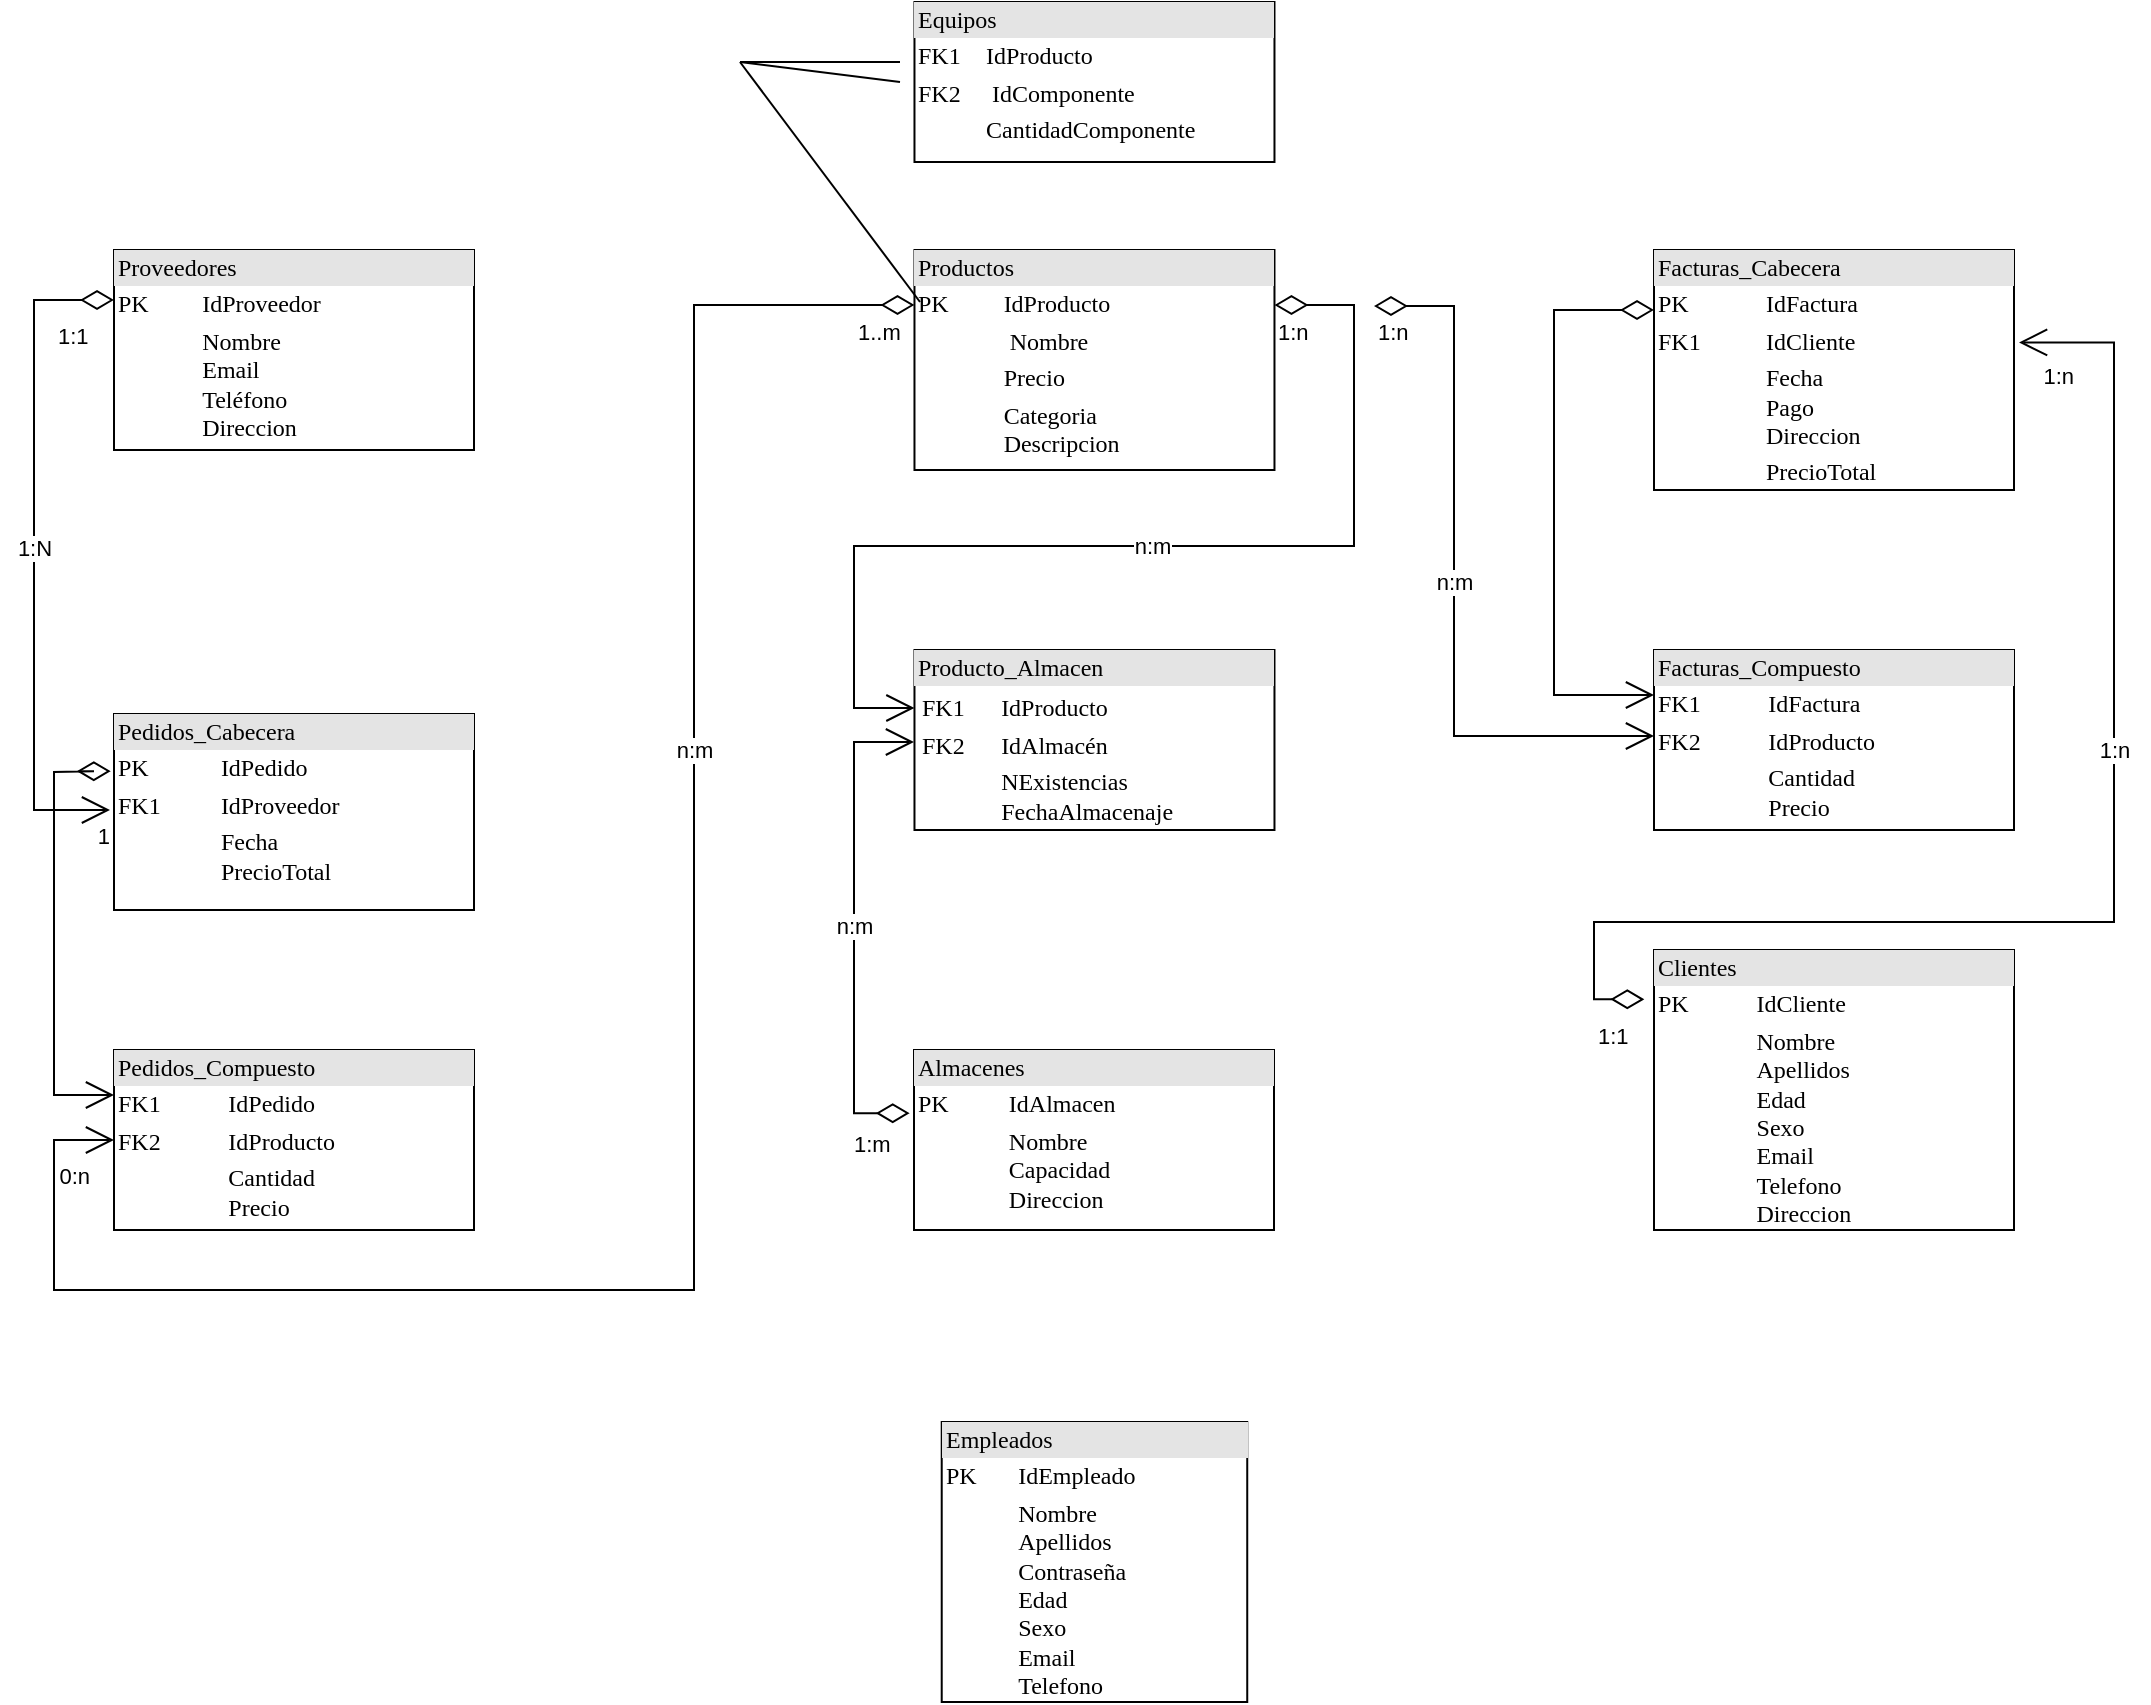 <mxfile version="22.0.6" type="github">
  <diagram name="Page-1" id="2ca16b54-16f6-2749-3443-fa8db7711227">
    <mxGraphModel dx="724" dy="374" grid="1" gridSize="10" guides="1" tooltips="1" connect="1" arrows="1" fold="1" page="1" pageScale="1" pageWidth="1654" pageHeight="1169" background="none" math="0" shadow="0">
      <root>
        <mxCell id="0" />
        <mxCell id="1" parent="0" />
        <mxCell id="2ed32ef02a7f4228-1" value="&lt;div style=&quot;box-sizing:border-box;width:100%;background:#e4e4e4;padding:2px;&quot;&gt;Proveedores&lt;/div&gt;&lt;table style=&quot;width:100%;font-size:1em;&quot; cellpadding=&quot;2&quot; cellspacing=&quot;0&quot;&gt;&lt;tbody&gt;&lt;tr&gt;&lt;td&gt;PK&lt;/td&gt;&lt;td&gt;IdProveedor&lt;/td&gt;&lt;/tr&gt;&lt;tr&gt;&lt;td&gt;&lt;br&gt;&lt;/td&gt;&lt;td&gt;Nombre&lt;br style=&quot;border-color: var(--border-color);&quot;&gt;Email&lt;br style=&quot;border-color: var(--border-color);&quot;&gt;Teléfono&lt;br style=&quot;border-color: var(--border-color);&quot;&gt;Direccion&lt;br&gt;&lt;/td&gt;&lt;/tr&gt;&lt;tr&gt;&lt;td&gt;&lt;/td&gt;&lt;td&gt;&lt;br&gt;&lt;br&gt;&lt;/td&gt;&lt;/tr&gt;&lt;/tbody&gt;&lt;/table&gt;" style="verticalAlign=top;align=left;overflow=fill;html=1;rounded=0;shadow=0;comic=0;labelBackgroundColor=none;strokeWidth=1;fontFamily=Verdana;fontSize=12" parent="1" vertex="1">
          <mxGeometry x="347" y="324" width="180" height="100" as="geometry" />
        </mxCell>
        <mxCell id="2ed32ef02a7f4228-2" value="&lt;div style=&quot;box-sizing: border-box ; width: 100% ; background: #e4e4e4 ; padding: 2px&quot;&gt;Facturas_Cabecera&lt;/div&gt;&lt;table style=&quot;width: 100% ; font-size: 1em&quot; cellpadding=&quot;2&quot; cellspacing=&quot;0&quot;&gt;&lt;tbody&gt;&lt;tr&gt;&lt;td&gt;PK&lt;/td&gt;&lt;td&gt;IdFactura&lt;/td&gt;&lt;/tr&gt;&lt;tr&gt;&lt;td&gt;FK1&lt;/td&gt;&lt;td&gt;IdCliente&lt;/td&gt;&lt;/tr&gt;&lt;tr&gt;&lt;td&gt;&lt;/td&gt;&lt;td&gt;Fecha&lt;br&gt;Pago&lt;br&gt;Direccion&lt;/td&gt;&lt;/tr&gt;&lt;tr&gt;&lt;td&gt;&lt;/td&gt;&lt;td&gt;PrecioTotal&lt;/td&gt;&lt;/tr&gt;&lt;/tbody&gt;&lt;/table&gt;" style="verticalAlign=top;align=left;overflow=fill;html=1;rounded=0;shadow=0;comic=0;labelBackgroundColor=none;strokeWidth=1;fontFamily=Verdana;fontSize=12" parent="1" vertex="1">
          <mxGeometry x="1117" y="324" width="180" height="120" as="geometry" />
        </mxCell>
        <mxCell id="2ed32ef02a7f4228-3" value="&lt;div style=&quot;box-sizing: border-box ; width: 100% ; background: #e4e4e4 ; padding: 2px&quot;&gt;Producto_Almacen&lt;/div&gt;&lt;table style=&quot;width: 100% ; font-size: 1em&quot; cellpadding=&quot;2&quot; cellspacing=&quot;0&quot;&gt;&lt;tbody&gt;&lt;tr&gt;&lt;td&gt;&lt;table style=&quot;border-color: var(--border-color); font-size: 1em; width: 180px;&quot; cellpadding=&quot;2&quot; cellspacing=&quot;0&quot;&gt;&lt;tbody style=&quot;border-color: var(--border-color);&quot;&gt;&lt;tr style=&quot;border-color: var(--border-color);&quot;&gt;&lt;td style=&quot;border-color: var(--border-color);&quot;&gt;FK1&lt;/td&gt;&lt;td style=&quot;border-color: var(--border-color);&quot;&gt;IdProducto&lt;/td&gt;&lt;/tr&gt;&lt;tr style=&quot;border-color: var(--border-color);&quot;&gt;&lt;td style=&quot;border-color: var(--border-color);&quot;&gt;FK2&lt;/td&gt;&lt;td style=&quot;border-color: var(--border-color);&quot;&gt;IdAlmacén&lt;/td&gt;&lt;/tr&gt;&lt;tr style=&quot;border-color: var(--border-color);&quot;&gt;&lt;td style=&quot;border-color: var(--border-color);&quot;&gt;&lt;br style=&quot;border-color: var(--border-color);&quot;&gt;&lt;/td&gt;&lt;td style=&quot;border-color: var(--border-color);&quot;&gt;NExistencias&lt;br style=&quot;border-color: var(--border-color);&quot;&gt;FechaAlmacenaje&lt;/td&gt;&lt;/tr&gt;&lt;/tbody&gt;&lt;/table&gt;&lt;/td&gt;&lt;td&gt;&lt;br&gt;&lt;/td&gt;&lt;/tr&gt;&lt;tr&gt;&lt;td&gt;&lt;br&gt;&lt;/td&gt;&lt;td&gt;&lt;br&gt;&lt;/td&gt;&lt;/tr&gt;&lt;/tbody&gt;&lt;/table&gt;" style="verticalAlign=top;align=left;overflow=fill;html=1;rounded=0;shadow=0;comic=0;labelBackgroundColor=none;strokeWidth=1;fontFamily=Verdana;fontSize=12" parent="1" vertex="1">
          <mxGeometry x="747.24" y="524" width="180" height="90" as="geometry" />
        </mxCell>
        <mxCell id="2ed32ef02a7f4228-4" value="&lt;div style=&quot;box-sizing: border-box ; width: 100% ; background: #e4e4e4 ; padding: 2px&quot;&gt;Productos&lt;/div&gt;&lt;table style=&quot;width: 100% ; font-size: 1em&quot; cellpadding=&quot;2&quot; cellspacing=&quot;0&quot;&gt;&lt;tbody&gt;&lt;tr&gt;&lt;td&gt;PK&lt;/td&gt;&lt;td&gt;IdProducto&lt;/td&gt;&lt;/tr&gt;&lt;tr&gt;&lt;td&gt;&lt;br&gt;&lt;/td&gt;&lt;td&gt;&amp;nbsp;Nombre&lt;/td&gt;&lt;/tr&gt;&lt;tr&gt;&lt;td&gt;&lt;/td&gt;&lt;td&gt;Precio&lt;/td&gt;&lt;/tr&gt;&lt;tr&gt;&lt;td&gt;&lt;br&gt;&lt;/td&gt;&lt;td&gt;Categoria&lt;br&gt;Descripcion&lt;/td&gt;&lt;/tr&gt;&lt;/tbody&gt;&lt;/table&gt;" style="verticalAlign=top;align=left;overflow=fill;html=1;rounded=0;shadow=0;comic=0;labelBackgroundColor=none;strokeWidth=1;fontFamily=Verdana;fontSize=12" parent="1" vertex="1">
          <mxGeometry x="747.24" y="324" width="180" height="110" as="geometry" />
        </mxCell>
        <mxCell id="2ed32ef02a7f4228-5" value="&lt;div style=&quot;box-sizing:border-box;width:100%;background:#e4e4e4;padding:2px;&quot;&gt;Pedidos_Cabecera&lt;/div&gt;&lt;table style=&quot;width:100%;font-size:1em;&quot; cellpadding=&quot;2&quot; cellspacing=&quot;0&quot;&gt;&lt;tbody&gt;&lt;tr&gt;&lt;td&gt;PK&lt;/td&gt;&lt;td&gt;IdPedido&lt;/td&gt;&lt;/tr&gt;&lt;tr&gt;&lt;td&gt;FK1&lt;/td&gt;&lt;td&gt;IdProveedor&lt;/td&gt;&lt;/tr&gt;&lt;tr&gt;&lt;td&gt;&lt;/td&gt;&lt;td&gt;Fecha&lt;br style=&quot;border-color: var(--border-color);&quot;&gt;PrecioTotal&lt;/td&gt;&lt;/tr&gt;&lt;/tbody&gt;&lt;/table&gt;" style="verticalAlign=top;align=left;overflow=fill;html=1;rounded=0;shadow=0;comic=0;labelBackgroundColor=none;strokeWidth=1;fontFamily=Verdana;fontSize=12" parent="1" vertex="1">
          <mxGeometry x="347" y="556" width="180" height="98" as="geometry" />
        </mxCell>
        <mxCell id="2ed32ef02a7f4228-12" value="&lt;div style=&quot;box-sizing: border-box ; width: 100% ; background: #e4e4e4 ; padding: 2px&quot;&gt;Almacenes&lt;/div&gt;&lt;table style=&quot;width: 100% ; font-size: 1em&quot; cellpadding=&quot;2&quot; cellspacing=&quot;0&quot;&gt;&lt;tbody&gt;&lt;tr&gt;&lt;td&gt;PK&lt;/td&gt;&lt;td&gt;IdAlmacen&lt;/td&gt;&lt;/tr&gt;&lt;tr&gt;&lt;td&gt;&lt;br&gt;&lt;/td&gt;&lt;td&gt;Nombre&lt;br&gt;Capacidad&lt;br&gt;Direccion&lt;/td&gt;&lt;/tr&gt;&lt;tr&gt;&lt;td&gt;&lt;/td&gt;&lt;td&gt;&lt;br&gt;&lt;/td&gt;&lt;/tr&gt;&lt;/tbody&gt;&lt;/table&gt;" style="verticalAlign=top;align=left;overflow=fill;html=1;rounded=0;shadow=0;comic=0;labelBackgroundColor=none;strokeWidth=1;fontFamily=Verdana;fontSize=12" parent="1" vertex="1">
          <mxGeometry x="747" y="724" width="180" height="90" as="geometry" />
        </mxCell>
        <mxCell id="UXRcGzoCHff5v5Qfkopn-1" value="&lt;div style=&quot;box-sizing: border-box ; width: 100% ; background: #e4e4e4 ; padding: 2px&quot;&gt;Clientes&lt;/div&gt;&lt;table style=&quot;width: 100% ; font-size: 1em&quot; cellpadding=&quot;2&quot; cellspacing=&quot;0&quot;&gt;&lt;tbody&gt;&lt;tr&gt;&lt;td&gt;PK&lt;/td&gt;&lt;td&gt;IdCliente&lt;/td&gt;&lt;/tr&gt;&lt;tr&gt;&lt;td&gt;&lt;br&gt;&lt;/td&gt;&lt;td&gt;Nombre&lt;br&gt;Apellidos&lt;br&gt;Edad&lt;br&gt;Sexo&lt;br&gt;Email&lt;br&gt;Telefono&lt;br&gt;Direccion&lt;/td&gt;&lt;/tr&gt;&lt;/tbody&gt;&lt;/table&gt;" style="verticalAlign=top;align=left;overflow=fill;html=1;rounded=0;shadow=0;comic=0;labelBackgroundColor=none;strokeWidth=1;fontFamily=Verdana;fontSize=12" parent="1" vertex="1">
          <mxGeometry x="1117" y="674" width="180" height="140" as="geometry" />
        </mxCell>
        <mxCell id="UXRcGzoCHff5v5Qfkopn-26" value="n:m" style="endArrow=open;html=1;endSize=12;startArrow=diamondThin;startSize=14;startFill=0;edgeStyle=orthogonalEdgeStyle;rounded=0;exitX=1;exitY=0.25;exitDx=0;exitDy=0;" parent="1" source="2ed32ef02a7f4228-4" target="2ed32ef02a7f4228-3" edge="1">
          <mxGeometry relative="1" as="geometry">
            <mxPoint x="947" y="394" as="sourcePoint" />
            <mxPoint x="687" y="564" as="targetPoint" />
            <Array as="points">
              <mxPoint x="967" y="352" />
              <mxPoint x="967" y="472" />
              <mxPoint x="717" y="472" />
              <mxPoint x="717" y="553" />
            </Array>
          </mxGeometry>
        </mxCell>
        <mxCell id="UXRcGzoCHff5v5Qfkopn-27" value="1:n" style="edgeLabel;resizable=0;html=1;align=left;verticalAlign=top;" parent="UXRcGzoCHff5v5Qfkopn-26" connectable="0" vertex="1">
          <mxGeometry x="-1" relative="1" as="geometry" />
        </mxCell>
        <mxCell id="UXRcGzoCHff5v5Qfkopn-36" value="&lt;div style=&quot;box-sizing:border-box;width:100%;background:#e4e4e4;padding:2px;&quot;&gt;Pedidos_Compuesto&lt;/div&gt;&lt;table style=&quot;width:100%;font-size:1em;&quot; cellpadding=&quot;2&quot; cellspacing=&quot;0&quot;&gt;&lt;tbody&gt;&lt;tr&gt;&lt;td&gt;FK1&lt;/td&gt;&lt;td&gt;IdPedido&lt;/td&gt;&lt;/tr&gt;&lt;tr&gt;&lt;td&gt;FK2&lt;/td&gt;&lt;td&gt;IdProducto&lt;/td&gt;&lt;/tr&gt;&lt;tr&gt;&lt;td&gt;&lt;/td&gt;&lt;td&gt;Cantidad&lt;br style=&quot;border-color: var(--border-color);&quot;&gt;Precio&lt;br&gt;&lt;br&gt;&lt;/td&gt;&lt;/tr&gt;&lt;/tbody&gt;&lt;/table&gt;" style="verticalAlign=top;align=left;overflow=fill;html=1;rounded=0;shadow=0;comic=0;labelBackgroundColor=none;strokeWidth=1;fontFamily=Verdana;fontSize=12" parent="1" vertex="1">
          <mxGeometry x="347" y="724" width="180" height="90" as="geometry" />
        </mxCell>
        <mxCell id="UXRcGzoCHff5v5Qfkopn-37" value="n:m" style="endArrow=open;html=1;endSize=12;startArrow=diamondThin;startSize=14;startFill=0;edgeStyle=orthogonalEdgeStyle;rounded=0;exitX=0;exitY=0.25;exitDx=0;exitDy=0;entryX=0;entryY=0.5;entryDx=0;entryDy=0;" parent="1" source="2ed32ef02a7f4228-4" target="UXRcGzoCHff5v5Qfkopn-36" edge="1">
          <mxGeometry x="-0.352" relative="1" as="geometry">
            <mxPoint x="547" y="594" as="sourcePoint" />
            <mxPoint x="577" y="874" as="targetPoint" />
            <Array as="points">
              <mxPoint x="637" y="352" />
              <mxPoint x="637" y="844" />
              <mxPoint x="317" y="844" />
              <mxPoint x="317" y="769" />
            </Array>
            <mxPoint as="offset" />
          </mxGeometry>
        </mxCell>
        <mxCell id="UXRcGzoCHff5v5Qfkopn-38" value="1..m" style="edgeLabel;resizable=0;html=1;align=left;verticalAlign=top;" parent="UXRcGzoCHff5v5Qfkopn-37" connectable="0" vertex="1">
          <mxGeometry x="-1" relative="1" as="geometry">
            <mxPoint x="-30" as="offset" />
          </mxGeometry>
        </mxCell>
        <mxCell id="UXRcGzoCHff5v5Qfkopn-39" value="0:n" style="edgeLabel;resizable=0;html=1;align=right;verticalAlign=top;" parent="UXRcGzoCHff5v5Qfkopn-37" connectable="0" vertex="1">
          <mxGeometry x="1" relative="1" as="geometry">
            <mxPoint x="-11" y="5" as="offset" />
          </mxGeometry>
        </mxCell>
        <mxCell id="UXRcGzoCHff5v5Qfkopn-40" value="1:N" style="endArrow=open;html=1;endSize=12;startArrow=diamondThin;startSize=14;startFill=0;edgeStyle=orthogonalEdgeStyle;rounded=0;exitX=0;exitY=0.25;exitDx=0;exitDy=0;" parent="1" source="2ed32ef02a7f4228-1" edge="1">
          <mxGeometry x="-0.015" relative="1" as="geometry">
            <mxPoint x="347" y="484" as="sourcePoint" />
            <mxPoint x="345" y="604" as="targetPoint" />
            <Array as="points">
              <mxPoint x="307" y="349" />
              <mxPoint x="307" y="604" />
              <mxPoint x="345" y="604" />
            </Array>
            <mxPoint as="offset" />
          </mxGeometry>
        </mxCell>
        <mxCell id="UXRcGzoCHff5v5Qfkopn-41" value="1:1" style="edgeLabel;resizable=0;html=1;align=left;verticalAlign=top;" parent="UXRcGzoCHff5v5Qfkopn-40" connectable="0" vertex="1">
          <mxGeometry x="-1" relative="1" as="geometry">
            <mxPoint x="-30" y="5" as="offset" />
          </mxGeometry>
        </mxCell>
        <mxCell id="UXRcGzoCHff5v5Qfkopn-42" value="1" style="edgeLabel;resizable=0;html=1;align=right;verticalAlign=top;" parent="UXRcGzoCHff5v5Qfkopn-40" connectable="0" vertex="1">
          <mxGeometry x="1" relative="1" as="geometry" />
        </mxCell>
        <mxCell id="UXRcGzoCHff5v5Qfkopn-43" value="" style="endArrow=open;html=1;endSize=12;startArrow=diamondThin;startSize=14;startFill=0;edgeStyle=orthogonalEdgeStyle;rounded=0;exitX=-0.009;exitY=0.292;exitDx=0;exitDy=0;entryX=0;entryY=0.25;entryDx=0;entryDy=0;exitPerimeter=0;" parent="1" source="2ed32ef02a7f4228-5" target="UXRcGzoCHff5v5Qfkopn-36" edge="1">
          <mxGeometry x="0.068" y="20" relative="1" as="geometry">
            <mxPoint x="367" y="694" as="sourcePoint" />
            <mxPoint x="527" y="694" as="targetPoint" />
            <Array as="points">
              <mxPoint x="337" y="585" />
              <mxPoint x="317" y="585" />
              <mxPoint x="317" y="747" />
            </Array>
            <mxPoint as="offset" />
          </mxGeometry>
        </mxCell>
        <mxCell id="UXRcGzoCHff5v5Qfkopn-50" value="n:m" style="endArrow=open;html=1;endSize=12;startArrow=diamondThin;startSize=14;startFill=0;edgeStyle=orthogonalEdgeStyle;rounded=0;exitX=-0.012;exitY=0.351;exitDx=0;exitDy=0;exitPerimeter=0;" parent="1" source="2ed32ef02a7f4228-12" edge="1">
          <mxGeometry relative="1" as="geometry">
            <mxPoint x="707" y="769" as="sourcePoint" />
            <mxPoint x="747" y="570" as="targetPoint" />
            <Array as="points">
              <mxPoint x="717" y="756" />
              <mxPoint x="717" y="570" />
              <mxPoint x="747" y="570" />
            </Array>
          </mxGeometry>
        </mxCell>
        <mxCell id="UXRcGzoCHff5v5Qfkopn-51" value="1:m" style="edgeLabel;resizable=0;html=1;align=left;verticalAlign=top;" parent="UXRcGzoCHff5v5Qfkopn-50" connectable="0" vertex="1">
          <mxGeometry x="-1" relative="1" as="geometry">
            <mxPoint x="-30" y="2" as="offset" />
          </mxGeometry>
        </mxCell>
        <mxCell id="UXRcGzoCHff5v5Qfkopn-53" value="&lt;div style=&quot;box-sizing: border-box ; width: 100% ; background: #e4e4e4 ; padding: 2px&quot;&gt;Facturas_Compuesto&lt;/div&gt;&lt;table style=&quot;width: 100% ; font-size: 1em&quot; cellpadding=&quot;2&quot; cellspacing=&quot;0&quot;&gt;&lt;tbody&gt;&lt;tr&gt;&lt;td&gt;FK1&lt;/td&gt;&lt;td&gt;IdFactura&lt;/td&gt;&lt;/tr&gt;&lt;tr&gt;&lt;td&gt;FK2&lt;/td&gt;&lt;td&gt;IdProducto&lt;/td&gt;&lt;/tr&gt;&lt;tr&gt;&lt;td&gt;&lt;/td&gt;&lt;td&gt;Cantidad&lt;br&gt;Precio&lt;br&gt;&lt;br&gt;&lt;/td&gt;&lt;/tr&gt;&lt;tr&gt;&lt;td&gt;&lt;/td&gt;&lt;td&gt;&lt;br&gt;&lt;/td&gt;&lt;/tr&gt;&lt;/tbody&gt;&lt;/table&gt;" style="verticalAlign=top;align=left;overflow=fill;html=1;rounded=0;shadow=0;comic=0;labelBackgroundColor=none;strokeWidth=1;fontFamily=Verdana;fontSize=12" parent="1" vertex="1">
          <mxGeometry x="1117" y="524" width="180" height="90" as="geometry" />
        </mxCell>
        <mxCell id="UXRcGzoCHff5v5Qfkopn-54" value="n:m" style="endArrow=open;html=1;endSize=12;startArrow=diamondThin;startSize=14;startFill=0;edgeStyle=orthogonalEdgeStyle;rounded=0;entryX=0;entryY=0.5;entryDx=0;entryDy=0;" parent="1" edge="1">
          <mxGeometry relative="1" as="geometry">
            <mxPoint x="977" y="352" as="sourcePoint" />
            <mxPoint x="1117" y="567" as="targetPoint" />
            <Array as="points">
              <mxPoint x="1017" y="352" />
              <mxPoint x="1017" y="567" />
            </Array>
          </mxGeometry>
        </mxCell>
        <mxCell id="UXRcGzoCHff5v5Qfkopn-55" value="1:n" style="edgeLabel;resizable=0;html=1;align=left;verticalAlign=top;" parent="UXRcGzoCHff5v5Qfkopn-54" connectable="0" vertex="1">
          <mxGeometry x="-1" relative="1" as="geometry" />
        </mxCell>
        <mxCell id="UXRcGzoCHff5v5Qfkopn-57" value="" style="endArrow=open;html=1;endSize=12;startArrow=diamondThin;startSize=14;startFill=0;edgeStyle=orthogonalEdgeStyle;rounded=0;entryX=0;entryY=0.25;entryDx=0;entryDy=0;" parent="1" target="UXRcGzoCHff5v5Qfkopn-53" edge="1">
          <mxGeometry relative="1" as="geometry">
            <mxPoint x="1117" y="354" as="sourcePoint" />
            <mxPoint x="1227" y="474" as="targetPoint" />
            <Array as="points">
              <mxPoint x="1067" y="354" />
              <mxPoint x="1067" y="547" />
            </Array>
          </mxGeometry>
        </mxCell>
        <mxCell id="UXRcGzoCHff5v5Qfkopn-60" value="1:n" style="endArrow=open;html=1;endSize=12;startArrow=diamondThin;startSize=14;startFill=0;edgeStyle=orthogonalEdgeStyle;rounded=0;exitX=-0.027;exitY=0.176;exitDx=0;exitDy=0;exitPerimeter=0;entryX=1.014;entryY=0.42;entryDx=0;entryDy=0;entryPerimeter=0;" parent="1" edge="1">
          <mxGeometry x="0.24" relative="1" as="geometry">
            <mxPoint x="1112.14" y="698.64" as="sourcePoint" />
            <mxPoint x="1299.52" y="370.2" as="targetPoint" />
            <Array as="points">
              <mxPoint x="1087" y="699" />
              <mxPoint x="1087" y="660" />
              <mxPoint x="1347" y="660" />
              <mxPoint x="1347" y="370" />
            </Array>
            <mxPoint as="offset" />
          </mxGeometry>
        </mxCell>
        <mxCell id="UXRcGzoCHff5v5Qfkopn-61" value="1:1" style="edgeLabel;resizable=0;html=1;align=left;verticalAlign=top;" parent="UXRcGzoCHff5v5Qfkopn-60" connectable="0" vertex="1">
          <mxGeometry x="-1" relative="1" as="geometry">
            <mxPoint x="-25" y="5" as="offset" />
          </mxGeometry>
        </mxCell>
        <mxCell id="UXRcGzoCHff5v5Qfkopn-62" value="1:n" style="edgeLabel;resizable=0;html=1;align=right;verticalAlign=top;" parent="UXRcGzoCHff5v5Qfkopn-60" connectable="0" vertex="1">
          <mxGeometry x="1" relative="1" as="geometry">
            <mxPoint x="28" y="4" as="offset" />
          </mxGeometry>
        </mxCell>
        <mxCell id="YqcS1_dPjC01lqtwBp4M-1" value="&lt;div style=&quot;box-sizing: border-box ; width: 100% ; background: #e4e4e4 ; padding: 2px&quot;&gt;Equipos&lt;/div&gt;&lt;table style=&quot;width: 100% ; font-size: 1em&quot; cellpadding=&quot;2&quot; cellspacing=&quot;0&quot;&gt;&lt;tbody&gt;&lt;tr&gt;&lt;td&gt;FK1&lt;/td&gt;&lt;td&gt;IdProducto&lt;/td&gt;&lt;/tr&gt;&lt;tr&gt;&lt;td&gt;FK2&lt;/td&gt;&lt;td&gt;&amp;nbsp;IdComponente&lt;/td&gt;&lt;/tr&gt;&lt;tr&gt;&lt;td&gt;&lt;/td&gt;&lt;td&gt;CantidadComponente&lt;/td&gt;&lt;/tr&gt;&lt;/tbody&gt;&lt;/table&gt;" style="verticalAlign=top;align=left;overflow=fill;html=1;rounded=0;shadow=0;comic=0;labelBackgroundColor=none;strokeWidth=1;fontFamily=Verdana;fontSize=12" parent="1" vertex="1">
          <mxGeometry x="747.24" y="200" width="180" height="80" as="geometry" />
        </mxCell>
        <mxCell id="ubMaJxA8TUALfGgButyY-1" value="" style="endArrow=none;html=1;rounded=0;" parent="1" edge="1">
          <mxGeometry width="50" height="50" relative="1" as="geometry">
            <mxPoint x="750" y="350" as="sourcePoint" />
            <mxPoint x="660" y="230" as="targetPoint" />
          </mxGeometry>
        </mxCell>
        <mxCell id="ubMaJxA8TUALfGgButyY-2" value="" style="endArrow=none;html=1;rounded=0;" parent="1" edge="1">
          <mxGeometry width="50" height="50" relative="1" as="geometry">
            <mxPoint x="660" y="230" as="sourcePoint" />
            <mxPoint x="740" y="230" as="targetPoint" />
          </mxGeometry>
        </mxCell>
        <mxCell id="ubMaJxA8TUALfGgButyY-3" value="" style="endArrow=none;html=1;rounded=0;" parent="1" edge="1">
          <mxGeometry width="50" height="50" relative="1" as="geometry">
            <mxPoint x="660" y="230" as="sourcePoint" />
            <mxPoint x="740" y="240" as="targetPoint" />
          </mxGeometry>
        </mxCell>
        <mxCell id="iU7t2s10wupZ-VeARm_d-1" value="&lt;div style=&quot;box-sizing: border-box ; width: 100% ; background: #e4e4e4 ; padding: 2px&quot;&gt;Empleados&lt;/div&gt;&lt;table style=&quot;width: 100% ; font-size: 1em&quot; cellpadding=&quot;2&quot; cellspacing=&quot;0&quot;&gt;&lt;tbody&gt;&lt;tr&gt;&lt;td&gt;PK&lt;/td&gt;&lt;td&gt;IdEmpleado&lt;/td&gt;&lt;/tr&gt;&lt;tr&gt;&lt;td&gt;&lt;br&gt;&lt;/td&gt;&lt;td&gt;Nombre&lt;br&gt;Apellidos&lt;br&gt;Contraseña&lt;br&gt;Edad&lt;br&gt;Sexo&lt;br&gt;Email&lt;br&gt;Telefono&lt;br&gt;&lt;br&gt;&lt;/td&gt;&lt;/tr&gt;&lt;/tbody&gt;&lt;/table&gt;" style="verticalAlign=top;align=left;overflow=fill;html=1;rounded=0;shadow=0;comic=0;labelBackgroundColor=none;strokeWidth=1;fontFamily=Verdana;fontSize=12" vertex="1" parent="1">
          <mxGeometry x="760.86" y="910" width="152.76" height="140" as="geometry" />
        </mxCell>
      </root>
    </mxGraphModel>
  </diagram>
</mxfile>
